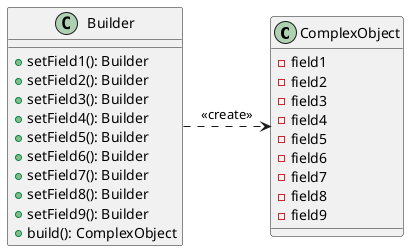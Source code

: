 @startuml

class ComplexObject {
  - field1
  - field2
  - field3
  - field4
  - field5
  - field6
  - field7
  - field8
  - field9
}

class Builder {
  + setField1(): Builder
  + setField2(): Builder
  + setField3(): Builder
  + setField4(): Builder
  + setField5(): Builder
  + setField6(): Builder
  + setField7(): Builder
  + setField8(): Builder
  + setField9(): Builder
  + build(): ComplexObject
}

Builder .> ComplexObject: << create >>

@enduml
